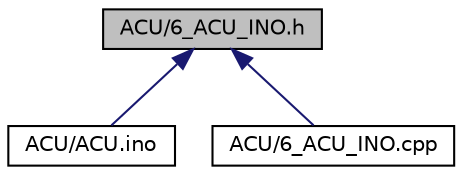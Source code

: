 digraph "ACU/6_ACU_INO.h"
{
 // LATEX_PDF_SIZE
  edge [fontname="Helvetica",fontsize="10",labelfontname="Helvetica",labelfontsize="10"];
  node [fontname="Helvetica",fontsize="10",shape=record];
  Node1 [label="ACU/6_ACU_INO.h",height=0.2,width=0.4,color="black", fillcolor="grey75", style="filled", fontcolor="black",tooltip="Arduino FW for ACU PCB of ARU."];
  Node1 -> Node2 [dir="back",color="midnightblue",fontsize="10",style="solid",fontname="Helvetica"];
  Node2 [label="ACU/ACU.ino",height=0.2,width=0.4,color="black", fillcolor="white", style="filled",URL="$_a_c_u_8ino.html",tooltip="ARU Node Personalization for the ACU PCB Node."];
  Node1 -> Node3 [dir="back",color="midnightblue",fontsize="10",style="solid",fontname="Helvetica"];
  Node3 [label="ACU/6_ACU_INO.cpp",height=0.2,width=0.4,color="black", fillcolor="white", style="filled",URL="$6___a_c_u___i_n_o_8cpp.html",tooltip="Arduino PCB implementation of ACU_Class."];
}
